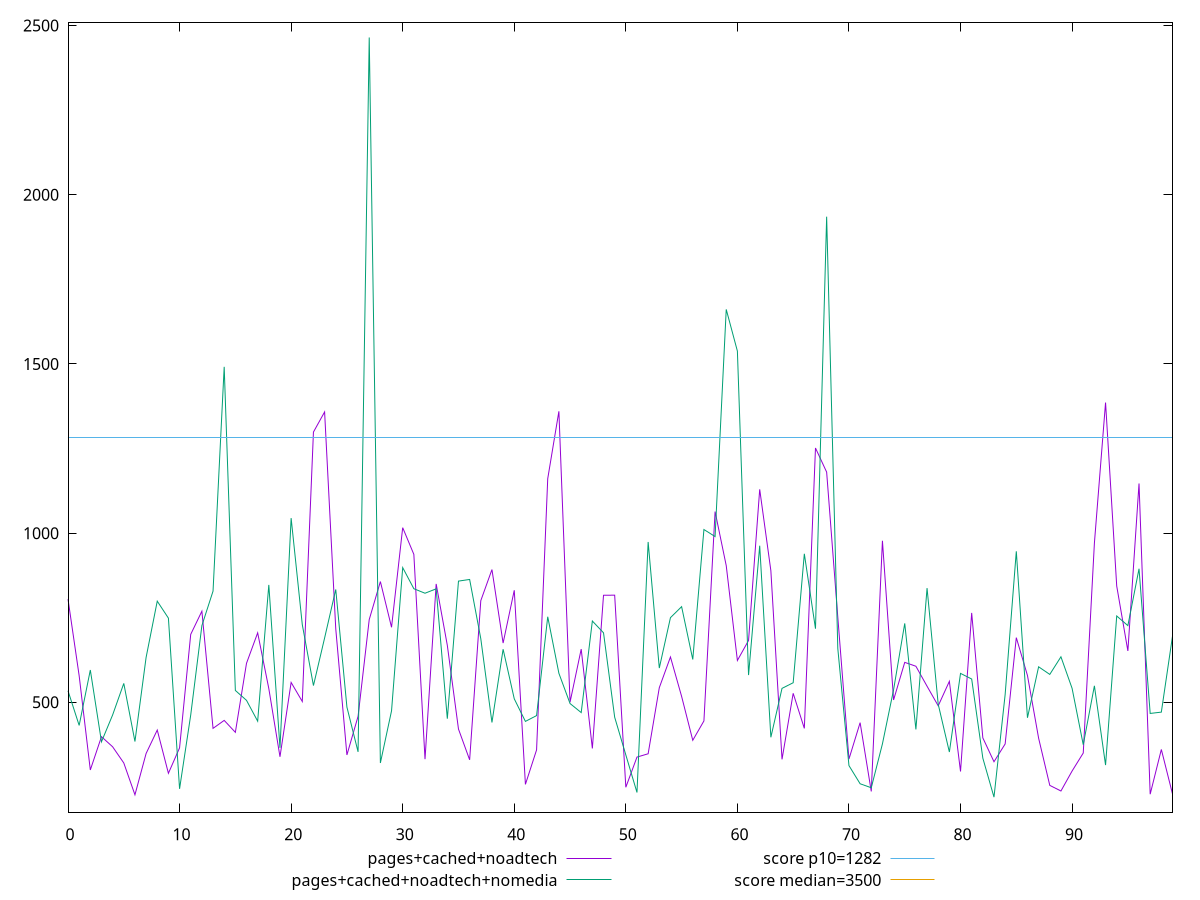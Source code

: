 reset

$pagesCachedNoadtech <<EOF
0 804.8639999999998
1 578.5840000000001
2 300.10400000000004
3 398.46799999999996
4 368.5999999999999
5 320.768
6 226.724
7 348.744
8 418.024
9 290.27199999999993
10 365.448
11 700.8199999999999
12 769.2840000000002
13 423.07600000000014
14 446.58399999999995
15 411.34799999999996
16 615.364
17 705.336
18 540.5800000000002
19 339.1199999999999
20 558.7359999999999
21 502.452
22 1298.728
23 1358.132
24 717.3
25 344.46799999999996
26 458.63599999999997
27 744.5840000000001
28 856.8760000000001
29 721.7440000000001
30 1016.1439999999998
31 937.1520000000002
32 331.944
33 849.8560000000001
34 668.3520000000001
35 420.952
36 330.008
37 800.4080000000002
38 892.3040000000001
39 675.1000000000001
40 831.156
41 257.52799999999996
42 359.40399999999994
43 1160.9560000000001
44 1360.0079999999998
45 500.404
46 657.272
47 363.67600000000004
48 816.3639999999999
49 816.676
50 248.99200000000002
51 338.164
52 347.96799999999996
53 543.2239999999999
54 633.9640000000002
55 517.504
56 387.79200000000003
57 445.02399999999994
58 1063.728
59 903.8760000000002
60 623.696
61 682.7880000000002
62 1129.384
63 889.0959999999999
64 331.44399999999996
65 526.648
66 422.9759999999999
67 1251.592
68 1180.2719999999995
69 751.512
70 332.3640000000001
71 439.924
72 236.68399999999997
73 977.496
74 506.984
75 618.0999999999999
76 606.6
77 547.6039999999999
78 489.6239999999999
79 562.068
80 295.688
81 764.1800000000001
82 394.872
83 324.40000000000003
84 376.952
85 691.2
86 579.288
87 394.04
88 254.61599999999999
89 237.92800000000003
90 296.956
91 350.15200000000004
92 970.4359999999999
93 1385.86
94 843.7320000000002
95 651.8240000000001
96 1146.76
97 228.48799999999994
98 360.70400000000006
99 229.216
EOF

$pagesCachedNoadtechNomedia <<EOF
0 534.1080000000001
1 431.784
2 595.456
3 383.34799999999996
4 462.70399999999995
5 555.924
6 384.15200000000004
7 632.604
8 798.936
9 748.74
10 244.30399999999997
11 462.628
12 726.732
13 828.6
14 1491.404
15 535.048
16 505.8319999999999
17 444.3120000000001
18 846.9960000000001
19 365.52
20 1044.4160000000002
21 729.7160000000001
22 549.4879999999998
23 690.1360000000001
24 833.428
25 485.91200000000003
26 353.568
27 2464.728
28 320.77200000000005
29 474.96
30 898.1039999999998
31 835.6800000000001
32 822.412
33 835.4279999999999
34 451.5599999999999
35 858.22
36 863.1040000000003
37 688.068
38 440.428
39 656.9000000000001
40 510.3600000000001
41 443.64
42 460.812
43 752.8680000000002
44 585.832
45 496.4
46 469.69599999999997
47 740.2719999999999
48 705.3720000000001
49 456.00000000000006
50 344.54
51 233.59199999999998
52 973.8320000000001
53 601.1999999999998
54 750.2120000000001
55 782.7159999999999
56 626.664
57 1010.644
58 989.8520000000002
59 1661.1639999999998
60 1537.932
61 580.528
62 962.888
63 396.656
64 541.2920000000001
65 557.884
66 939.008
67 717.548
68 1935.0960000000005
69 658.9920000000001
70 313.0319999999999
71 259.34000000000003
72 247.50799999999995
73 377.17599999999993
74 537.1999999999999
75 733.2840000000001
76 419.8639999999999
77 837.4759999999999
78 494.324
79 353.15999999999997
80 585.512
81 568.864
82 334.976
83 219.772
84 523.028
85 946.3600000000001
86 454.328
87 604.9760000000001
88 582.48
89 634.4960000000001
90 541.32
91 374.696
92 548.7600000000001
93 314.58000000000004
94 755.172
95 726.6880000000001
96 894.7680000000003
97 467.15600000000006
98 471.048
99 695.4080000000002
EOF

set key outside below
set xrange [0:99]
set yrange [174.87287999999998:2509.62712]
set trange [174.87287999999998:2509.62712]
set terminal svg size 640, 520 enhanced background rgb 'white'
set output "report_00013_2021-02-09T12-04-24.940Z/bootup-time/comparison/line/2_vs_3.svg"

plot $pagesCachedNoadtech title "pages+cached+noadtech" with line, \
     $pagesCachedNoadtechNomedia title "pages+cached+noadtech+nomedia" with line, \
     1282 title "score p10=1282", \
     3500 title "score median=3500"

reset
